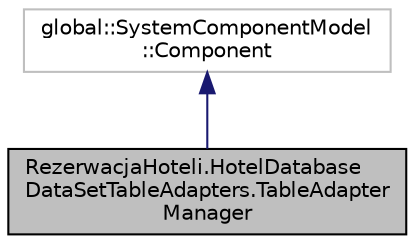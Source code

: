 digraph "RezerwacjaHoteli.HotelDatabaseDataSetTableAdapters.TableAdapterManager"
{
  edge [fontname="Helvetica",fontsize="10",labelfontname="Helvetica",labelfontsize="10"];
  node [fontname="Helvetica",fontsize="10",shape=record];
  Node2 [label="RezerwacjaHoteli.HotelDatabase\lDataSetTableAdapters.TableAdapter\lManager",height=0.2,width=0.4,color="black", fillcolor="grey75", style="filled", fontcolor="black"];
  Node3 -> Node2 [dir="back",color="midnightblue",fontsize="10",style="solid",fontname="Helvetica"];
  Node3 [label="global::SystemComponentModel\l::Component",height=0.2,width=0.4,color="grey75", fillcolor="white", style="filled"];
}
